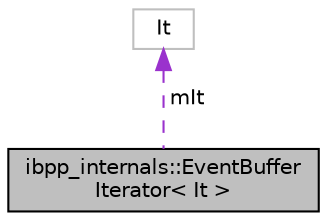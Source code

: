 digraph "ibpp_internals::EventBufferIterator&lt; It &gt;"
{
 // LATEX_PDF_SIZE
  edge [fontname="Helvetica",fontsize="10",labelfontname="Helvetica",labelfontsize="10"];
  node [fontname="Helvetica",fontsize="10",shape=record];
  Node1 [label="ibpp_internals::EventBuffer\lIterator\< It \>",height=0.2,width=0.4,color="black", fillcolor="grey75", style="filled", fontcolor="black",tooltip=" "];
  Node2 -> Node1 [dir="back",color="darkorchid3",fontsize="10",style="dashed",label=" mIt" ,fontname="Helvetica"];
  Node2 [label="It",height=0.2,width=0.4,color="grey75", fillcolor="white", style="filled",tooltip=" "];
}
